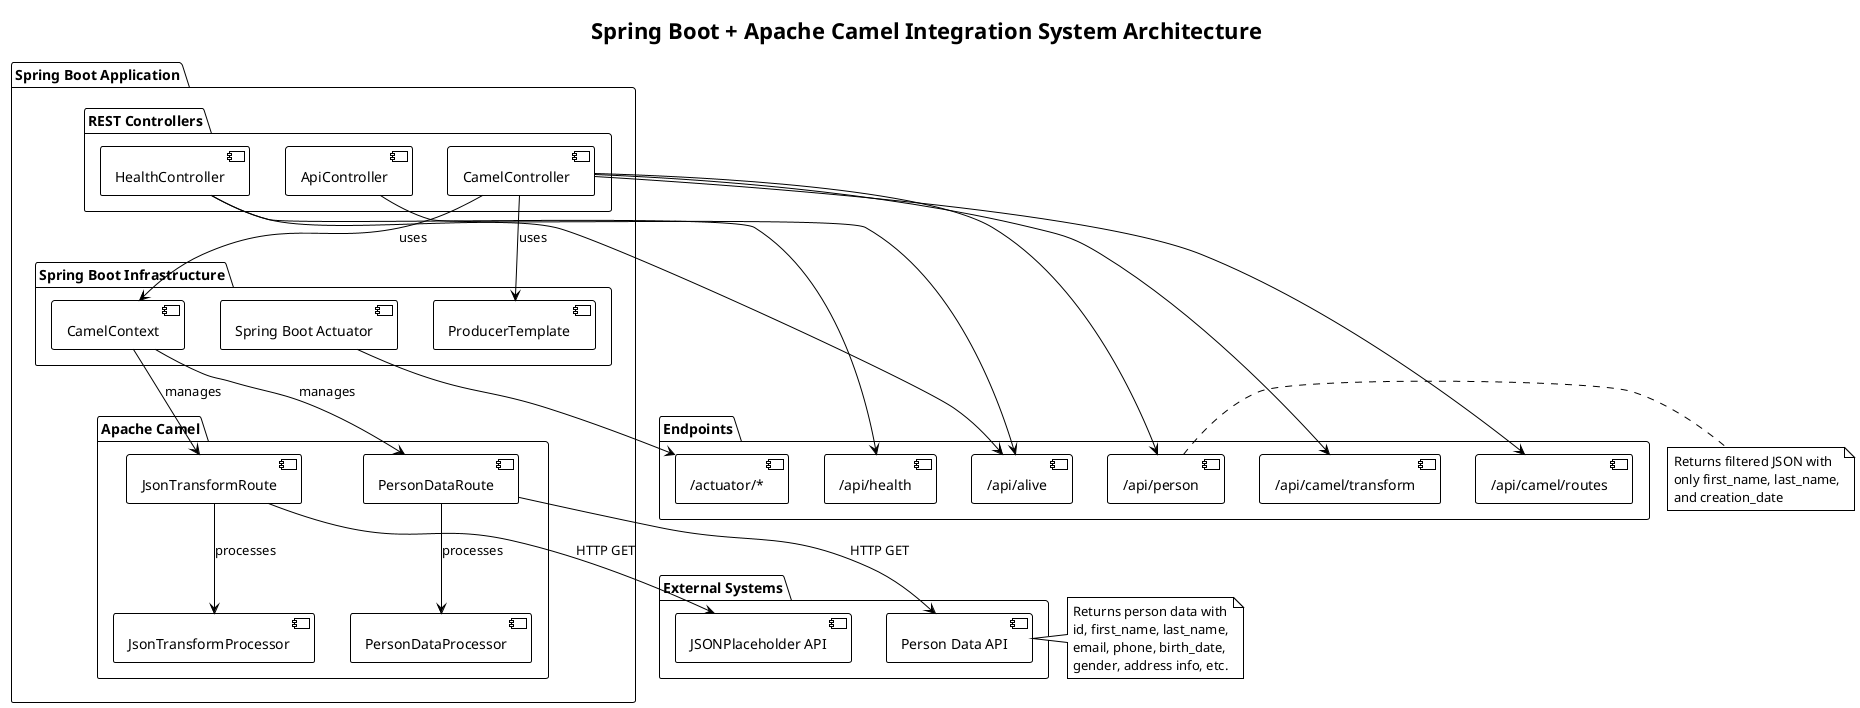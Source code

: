 @startuml system-architecture
!theme plain
title Spring Boot + Apache Camel Integration System Architecture

package "Spring Boot Application" {
    package "REST Controllers" {
        [HealthController] as HC
        [ApiController] as AC
        [CamelController] as CC
    }
    
    package "Apache Camel" {
        [JsonTransformRoute] as JTR
        [PersonDataRoute] as PDR
        [JsonTransformProcessor] as JTP
        [PersonDataProcessor] as PDP
    }
    
    package "Spring Boot Infrastructure" {
        [CamelContext] as CTX
        [ProducerTemplate] as PT
        [Spring Boot Actuator] as SBA
    }
}

package "External Systems" {
    [JSONPlaceholder API] as JPAPI
    [Person Data API] as PDAPI
}

package "Endpoints" {
    [/api/alive] as ALIVE
    [/api/health] as HEALTH
    [/api/camel/transform] as TRANSFORM
    [/api/camel/routes] as ROUTES
    [/api/person] as PERSON
    [/actuator/*] as ACTUATOR
}

' REST API connections
HC --> ALIVE
HC --> HEALTH
AC --> ALIVE
CC --> TRANSFORM
CC --> ROUTES
CC --> PERSON

' Camel route connections
CC --> CTX : uses
CC --> PT : uses
CTX --> JTR : manages
CTX --> PDR : manages
JTR --> JTP : processes
PDR --> PDP : processes

' External API calls
JTR --> JPAPI : HTTP GET
PDR --> PDAPI : HTTP GET

' Actuator endpoints
SBA --> ACTUATOR

note right of PDAPI
  Returns person data with
  id, first_name, last_name,
  email, phone, birth_date,
  gender, address info, etc.
end note

note right of PERSON
  Returns filtered JSON with
  only first_name, last_name,
  and creation_date
end note

@enduml
